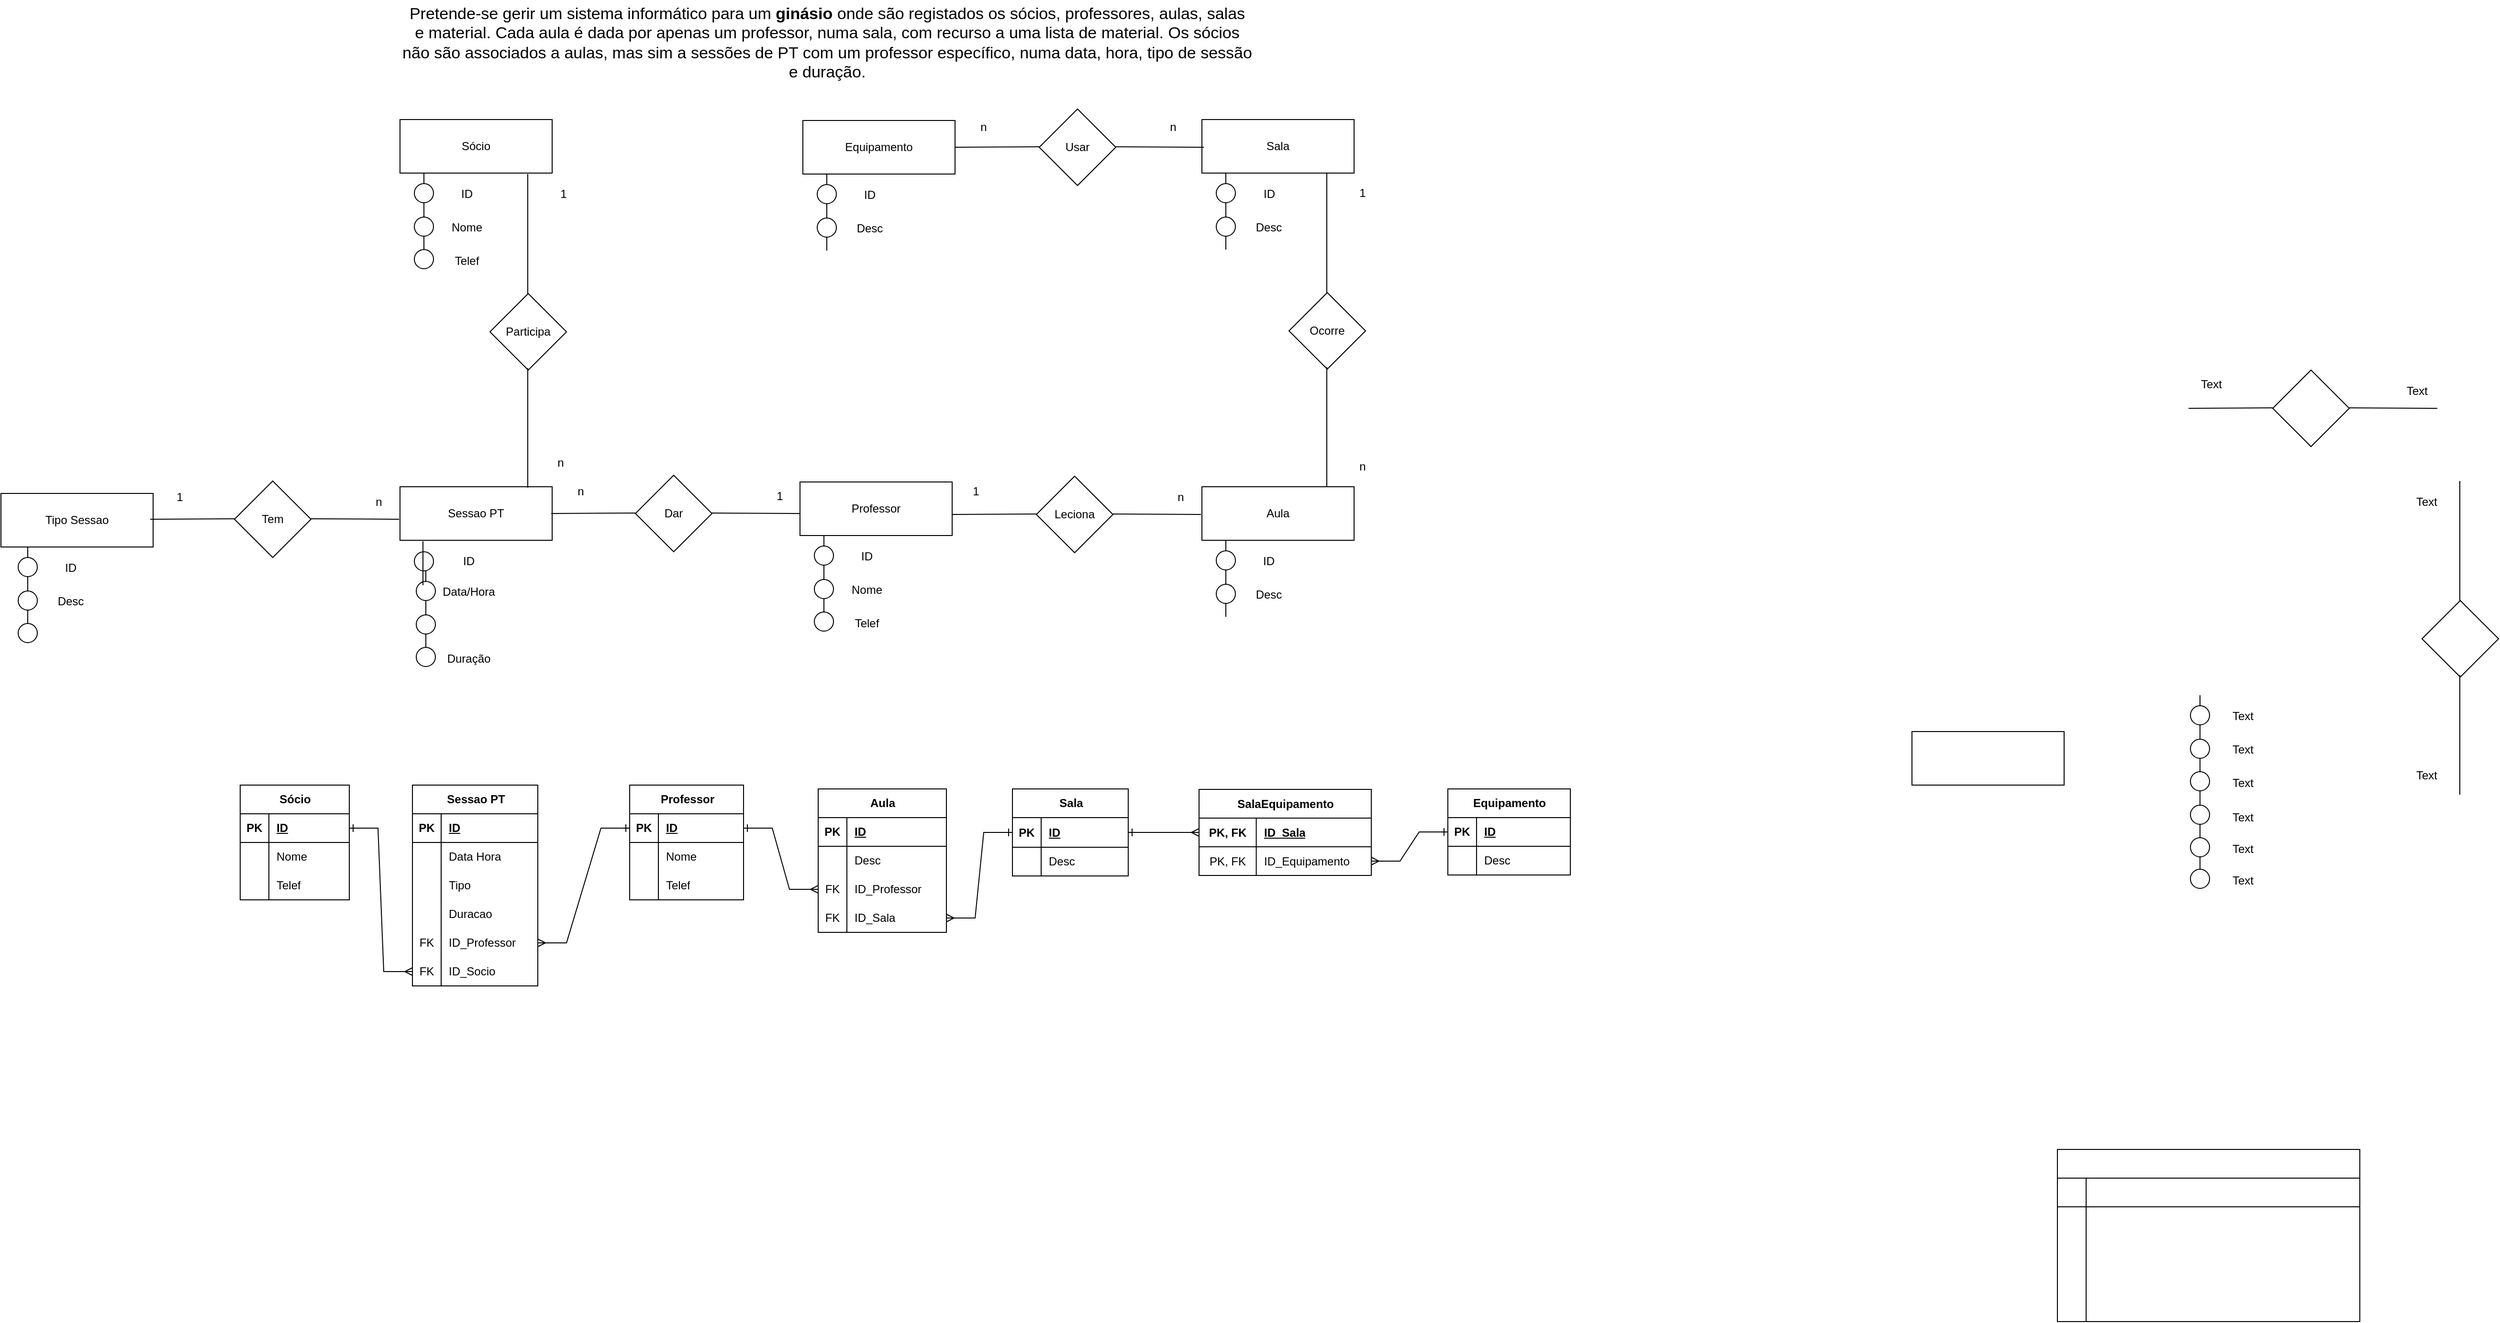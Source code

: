 <mxfile version="26.2.8">
  <diagram name="Página-1" id="wMGKSX51x95KMJbHppVl">
    <mxGraphModel dx="3498" dy="2551" grid="0" gridSize="10" guides="1" tooltips="1" connect="1" arrows="1" fold="1" page="0" pageScale="1" pageWidth="827" pageHeight="1169" math="0" shadow="0">
      <root>
        <mxCell id="0" />
        <mxCell id="1" parent="0" />
        <mxCell id="-jk4_DibVYz46m03gxtf-27" value="" style="shape=table;startSize=30;container=1;collapsible=1;childLayout=tableLayout;fixedRows=1;rowLines=0;fontStyle=1;align=center;resizeLast=1;html=1;" parent="1" vertex="1">
          <mxGeometry x="1412" y="280" width="316" height="180" as="geometry" />
        </mxCell>
        <mxCell id="-jk4_DibVYz46m03gxtf-28" value="" style="shape=tableRow;horizontal=0;startSize=0;swimlaneHead=0;swimlaneBody=0;fillColor=none;collapsible=0;dropTarget=0;points=[[0,0.5],[1,0.5]];portConstraint=eastwest;top=0;left=0;right=0;bottom=1;" parent="-jk4_DibVYz46m03gxtf-27" vertex="1">
          <mxGeometry y="30" width="316" height="30" as="geometry" />
        </mxCell>
        <mxCell id="-jk4_DibVYz46m03gxtf-29" value="" style="shape=partialRectangle;connectable=0;fillColor=none;top=0;left=0;bottom=0;right=0;fontStyle=1;overflow=hidden;whiteSpace=wrap;html=1;" parent="-jk4_DibVYz46m03gxtf-28" vertex="1">
          <mxGeometry width="30" height="30" as="geometry">
            <mxRectangle width="30" height="30" as="alternateBounds" />
          </mxGeometry>
        </mxCell>
        <mxCell id="-jk4_DibVYz46m03gxtf-30" value="" style="shape=partialRectangle;connectable=0;fillColor=none;top=0;left=0;bottom=0;right=0;align=left;spacingLeft=6;fontStyle=5;overflow=hidden;whiteSpace=wrap;html=1;" parent="-jk4_DibVYz46m03gxtf-28" vertex="1">
          <mxGeometry x="30" width="286" height="30" as="geometry">
            <mxRectangle width="286" height="30" as="alternateBounds" />
          </mxGeometry>
        </mxCell>
        <mxCell id="-jk4_DibVYz46m03gxtf-31" value="" style="shape=tableRow;horizontal=0;startSize=0;swimlaneHead=0;swimlaneBody=0;fillColor=none;collapsible=0;dropTarget=0;points=[[0,0.5],[1,0.5]];portConstraint=eastwest;top=0;left=0;right=0;bottom=0;" parent="-jk4_DibVYz46m03gxtf-27" vertex="1">
          <mxGeometry y="60" width="316" height="30" as="geometry" />
        </mxCell>
        <mxCell id="-jk4_DibVYz46m03gxtf-32" value="" style="shape=partialRectangle;connectable=0;fillColor=none;top=0;left=0;bottom=0;right=0;editable=1;overflow=hidden;whiteSpace=wrap;html=1;" parent="-jk4_DibVYz46m03gxtf-31" vertex="1">
          <mxGeometry width="30" height="30" as="geometry">
            <mxRectangle width="30" height="30" as="alternateBounds" />
          </mxGeometry>
        </mxCell>
        <mxCell id="-jk4_DibVYz46m03gxtf-33" value="" style="shape=partialRectangle;connectable=0;fillColor=none;top=0;left=0;bottom=0;right=0;align=left;spacingLeft=6;overflow=hidden;whiteSpace=wrap;html=1;" parent="-jk4_DibVYz46m03gxtf-31" vertex="1">
          <mxGeometry x="30" width="286" height="30" as="geometry">
            <mxRectangle width="286" height="30" as="alternateBounds" />
          </mxGeometry>
        </mxCell>
        <mxCell id="-jk4_DibVYz46m03gxtf-34" value="" style="shape=tableRow;horizontal=0;startSize=0;swimlaneHead=0;swimlaneBody=0;fillColor=none;collapsible=0;dropTarget=0;points=[[0,0.5],[1,0.5]];portConstraint=eastwest;top=0;left=0;right=0;bottom=0;" parent="-jk4_DibVYz46m03gxtf-27" vertex="1">
          <mxGeometry y="90" width="316" height="30" as="geometry" />
        </mxCell>
        <mxCell id="-jk4_DibVYz46m03gxtf-35" value="" style="shape=partialRectangle;connectable=0;fillColor=none;top=0;left=0;bottom=0;right=0;editable=1;overflow=hidden;whiteSpace=wrap;html=1;" parent="-jk4_DibVYz46m03gxtf-34" vertex="1">
          <mxGeometry width="30" height="30" as="geometry">
            <mxRectangle width="30" height="30" as="alternateBounds" />
          </mxGeometry>
        </mxCell>
        <mxCell id="-jk4_DibVYz46m03gxtf-36" value="" style="shape=partialRectangle;connectable=0;fillColor=none;top=0;left=0;bottom=0;right=0;align=left;spacingLeft=6;overflow=hidden;whiteSpace=wrap;html=1;" parent="-jk4_DibVYz46m03gxtf-34" vertex="1">
          <mxGeometry x="30" width="286" height="30" as="geometry">
            <mxRectangle width="286" height="30" as="alternateBounds" />
          </mxGeometry>
        </mxCell>
        <mxCell id="-jk4_DibVYz46m03gxtf-37" value="" style="shape=tableRow;horizontal=0;startSize=0;swimlaneHead=0;swimlaneBody=0;fillColor=none;collapsible=0;dropTarget=0;points=[[0,0.5],[1,0.5]];portConstraint=eastwest;top=0;left=0;right=0;bottom=0;" parent="-jk4_DibVYz46m03gxtf-27" vertex="1">
          <mxGeometry y="120" width="316" height="30" as="geometry" />
        </mxCell>
        <mxCell id="-jk4_DibVYz46m03gxtf-38" value="" style="shape=partialRectangle;connectable=0;fillColor=none;top=0;left=0;bottom=0;right=0;editable=1;overflow=hidden;whiteSpace=wrap;html=1;" parent="-jk4_DibVYz46m03gxtf-37" vertex="1">
          <mxGeometry width="30" height="30" as="geometry">
            <mxRectangle width="30" height="30" as="alternateBounds" />
          </mxGeometry>
        </mxCell>
        <mxCell id="-jk4_DibVYz46m03gxtf-39" value="" style="shape=partialRectangle;connectable=0;fillColor=none;top=0;left=0;bottom=0;right=0;align=left;spacingLeft=6;overflow=hidden;whiteSpace=wrap;html=1;" parent="-jk4_DibVYz46m03gxtf-37" vertex="1">
          <mxGeometry x="30" width="286" height="30" as="geometry">
            <mxRectangle width="286" height="30" as="alternateBounds" />
          </mxGeometry>
        </mxCell>
        <mxCell id="-jk4_DibVYz46m03gxtf-40" style="shape=tableRow;horizontal=0;startSize=0;swimlaneHead=0;swimlaneBody=0;fillColor=none;collapsible=0;dropTarget=0;points=[[0,0.5],[1,0.5]];portConstraint=eastwest;top=0;left=0;right=0;bottom=0;" parent="-jk4_DibVYz46m03gxtf-27" vertex="1">
          <mxGeometry y="150" width="316" height="30" as="geometry" />
        </mxCell>
        <mxCell id="-jk4_DibVYz46m03gxtf-41" style="shape=partialRectangle;connectable=0;fillColor=none;top=0;left=0;bottom=0;right=0;editable=1;overflow=hidden;whiteSpace=wrap;html=1;" parent="-jk4_DibVYz46m03gxtf-40" vertex="1">
          <mxGeometry width="30" height="30" as="geometry">
            <mxRectangle width="30" height="30" as="alternateBounds" />
          </mxGeometry>
        </mxCell>
        <mxCell id="-jk4_DibVYz46m03gxtf-42" value="" style="shape=partialRectangle;connectable=0;fillColor=none;top=0;left=0;bottom=0;right=0;align=left;spacingLeft=6;overflow=hidden;whiteSpace=wrap;html=1;" parent="-jk4_DibVYz46m03gxtf-40" vertex="1">
          <mxGeometry x="30" width="286" height="30" as="geometry">
            <mxRectangle width="286" height="30" as="alternateBounds" />
          </mxGeometry>
        </mxCell>
        <mxCell id="H71wBJpox2kWIjM6bh9o-1" value="" style="rounded=0;whiteSpace=wrap;html=1;" vertex="1" parent="1">
          <mxGeometry x="1260" y="-157" width="159" height="56" as="geometry" />
        </mxCell>
        <mxCell id="H71wBJpox2kWIjM6bh9o-3" value="" style="rhombus;whiteSpace=wrap;html=1;" vertex="1" parent="1">
          <mxGeometry x="1637" y="-535" width="80" height="80" as="geometry" />
        </mxCell>
        <mxCell id="H71wBJpox2kWIjM6bh9o-6" value="" style="endArrow=none;html=1;rounded=0;entryX=1;entryY=0.5;entryDx=0;entryDy=0;" edge="1" parent="1">
          <mxGeometry width="50" height="50" relative="1" as="geometry">
            <mxPoint x="1809" y="-495" as="sourcePoint" />
            <mxPoint x="1717" y="-495.5" as="targetPoint" />
          </mxGeometry>
        </mxCell>
        <mxCell id="H71wBJpox2kWIjM6bh9o-8" value="Text" style="text;html=1;align=center;verticalAlign=middle;whiteSpace=wrap;rounded=0;" vertex="1" parent="1">
          <mxGeometry x="1543" y="-535" width="60" height="29" as="geometry" />
        </mxCell>
        <mxCell id="H71wBJpox2kWIjM6bh9o-9" value="Text" style="text;html=1;align=center;verticalAlign=middle;whiteSpace=wrap;rounded=0;" vertex="1" parent="1">
          <mxGeometry x="1758" y="-528" width="60" height="30" as="geometry" />
        </mxCell>
        <mxCell id="H71wBJpox2kWIjM6bh9o-13" value="" style="endArrow=none;html=1;rounded=0;exitX=0;exitY=0.5;exitDx=0;exitDy=0;" edge="1" parent="1">
          <mxGeometry width="50" height="50" relative="1" as="geometry">
            <mxPoint x="1637" y="-495.5" as="sourcePoint" />
            <mxPoint x="1549" y="-495" as="targetPoint" />
          </mxGeometry>
        </mxCell>
        <mxCell id="H71wBJpox2kWIjM6bh9o-14" value="" style="rhombus;whiteSpace=wrap;html=1;" vertex="1" parent="1">
          <mxGeometry x="1793" y="-294" width="80" height="80" as="geometry" />
        </mxCell>
        <mxCell id="H71wBJpox2kWIjM6bh9o-16" value="Text" style="text;html=1;align=center;verticalAlign=middle;whiteSpace=wrap;rounded=0;" vertex="1" parent="1">
          <mxGeometry x="1768" y="-412" width="60" height="29" as="geometry" />
        </mxCell>
        <mxCell id="H71wBJpox2kWIjM6bh9o-17" value="Text" style="text;html=1;align=center;verticalAlign=middle;whiteSpace=wrap;rounded=0;" vertex="1" parent="1">
          <mxGeometry x="1768" y="-126" width="60" height="30" as="geometry" />
        </mxCell>
        <mxCell id="H71wBJpox2kWIjM6bh9o-21" value="" style="endArrow=none;html=1;rounded=0;" edge="1" parent="1">
          <mxGeometry width="50" height="50" relative="1" as="geometry">
            <mxPoint x="1832.5" y="-294" as="sourcePoint" />
            <mxPoint x="1832.5" y="-419" as="targetPoint" />
          </mxGeometry>
        </mxCell>
        <mxCell id="H71wBJpox2kWIjM6bh9o-22" value="" style="endArrow=none;html=1;rounded=0;" edge="1" parent="1">
          <mxGeometry width="50" height="50" relative="1" as="geometry">
            <mxPoint x="1832.5" y="-91" as="sourcePoint" />
            <mxPoint x="1832.5" y="-216" as="targetPoint" />
          </mxGeometry>
        </mxCell>
        <mxCell id="H71wBJpox2kWIjM6bh9o-34" value="" style="group" vertex="1" connectable="0" parent="1">
          <mxGeometry x="1551" y="-195" width="20" height="202" as="geometry" />
        </mxCell>
        <mxCell id="H71wBJpox2kWIjM6bh9o-24" value="" style="endArrow=none;html=1;rounded=0;" edge="1" parent="H71wBJpox2kWIjM6bh9o-34" source="H71wBJpox2kWIjM6bh9o-25">
          <mxGeometry width="50" height="50" relative="1" as="geometry">
            <mxPoint x="10" y="266" as="sourcePoint" />
            <mxPoint x="10" as="targetPoint" />
          </mxGeometry>
        </mxCell>
        <mxCell id="H71wBJpox2kWIjM6bh9o-26" value="" style="endArrow=none;html=1;rounded=0;" edge="1" parent="H71wBJpox2kWIjM6bh9o-34" source="H71wBJpox2kWIjM6bh9o-28" target="H71wBJpox2kWIjM6bh9o-25">
          <mxGeometry width="50" height="50" relative="1" as="geometry">
            <mxPoint x="10" y="266" as="sourcePoint" />
            <mxPoint x="10" as="targetPoint" />
          </mxGeometry>
        </mxCell>
        <mxCell id="H71wBJpox2kWIjM6bh9o-25" value="" style="ellipse;whiteSpace=wrap;html=1;aspect=fixed;" vertex="1" parent="H71wBJpox2kWIjM6bh9o-34">
          <mxGeometry y="46" width="20" height="20" as="geometry" />
        </mxCell>
        <mxCell id="H71wBJpox2kWIjM6bh9o-27" value="" style="ellipse;whiteSpace=wrap;html=1;aspect=fixed;" vertex="1" parent="H71wBJpox2kWIjM6bh9o-34">
          <mxGeometry y="11" width="20" height="20" as="geometry" />
        </mxCell>
        <mxCell id="H71wBJpox2kWIjM6bh9o-29" value="" style="endArrow=none;html=1;rounded=0;" edge="1" parent="H71wBJpox2kWIjM6bh9o-34" source="H71wBJpox2kWIjM6bh9o-32" target="H71wBJpox2kWIjM6bh9o-28">
          <mxGeometry width="50" height="50" relative="1" as="geometry">
            <mxPoint x="10" y="266" as="sourcePoint" />
            <mxPoint x="10" y="65" as="targetPoint" />
          </mxGeometry>
        </mxCell>
        <mxCell id="H71wBJpox2kWIjM6bh9o-28" value="" style="ellipse;whiteSpace=wrap;html=1;aspect=fixed;" vertex="1" parent="H71wBJpox2kWIjM6bh9o-34">
          <mxGeometry y="80" width="20" height="20" as="geometry" />
        </mxCell>
        <mxCell id="H71wBJpox2kWIjM6bh9o-30" value="" style="ellipse;whiteSpace=wrap;html=1;aspect=fixed;" vertex="1" parent="H71wBJpox2kWIjM6bh9o-34">
          <mxGeometry y="115" width="20" height="20" as="geometry" />
        </mxCell>
        <mxCell id="H71wBJpox2kWIjM6bh9o-31" value="" style="ellipse;whiteSpace=wrap;html=1;aspect=fixed;" vertex="1" parent="H71wBJpox2kWIjM6bh9o-34">
          <mxGeometry y="149" width="20" height="20" as="geometry" />
        </mxCell>
        <mxCell id="H71wBJpox2kWIjM6bh9o-32" value="" style="ellipse;whiteSpace=wrap;html=1;aspect=fixed;" vertex="1" parent="H71wBJpox2kWIjM6bh9o-34">
          <mxGeometry y="182" width="20" height="20" as="geometry" />
        </mxCell>
        <mxCell id="H71wBJpox2kWIjM6bh9o-35" value="Text" style="text;html=1;align=center;verticalAlign=middle;whiteSpace=wrap;rounded=0;" vertex="1" parent="1">
          <mxGeometry x="1576" y="-188" width="60" height="30" as="geometry" />
        </mxCell>
        <mxCell id="H71wBJpox2kWIjM6bh9o-36" value="Text" style="text;html=1;align=center;verticalAlign=middle;whiteSpace=wrap;rounded=0;" vertex="1" parent="1">
          <mxGeometry x="1576" y="-153" width="60" height="30" as="geometry" />
        </mxCell>
        <mxCell id="H71wBJpox2kWIjM6bh9o-37" value="Text" style="text;html=1;align=center;verticalAlign=middle;whiteSpace=wrap;rounded=0;" vertex="1" parent="1">
          <mxGeometry x="1576" y="-118" width="60" height="30" as="geometry" />
        </mxCell>
        <mxCell id="H71wBJpox2kWIjM6bh9o-38" value="Text" style="text;html=1;align=center;verticalAlign=middle;whiteSpace=wrap;rounded=0;" vertex="1" parent="1">
          <mxGeometry x="1576" y="-82" width="60" height="30" as="geometry" />
        </mxCell>
        <mxCell id="H71wBJpox2kWIjM6bh9o-39" value="Text" style="text;html=1;align=center;verticalAlign=middle;whiteSpace=wrap;rounded=0;" vertex="1" parent="1">
          <mxGeometry x="1576" y="-49" width="60" height="30" as="geometry" />
        </mxCell>
        <mxCell id="H71wBJpox2kWIjM6bh9o-40" value="Text" style="text;html=1;align=center;verticalAlign=middle;whiteSpace=wrap;rounded=0;" vertex="1" parent="1">
          <mxGeometry x="1576" y="-16" width="60" height="30" as="geometry" />
        </mxCell>
        <mxCell id="H71wBJpox2kWIjM6bh9o-48" value="&lt;div&gt;Pretende-se gerir um sistema informático para um&lt;b&gt; ginásio &lt;/b&gt;onde são registados os sócios, professores, aulas, salas&lt;/div&gt;&lt;div&gt;e material. Cada aula é dada por apenas um professor, numa sala, com recurso a uma lista de material. Os sócios&lt;/div&gt;&lt;div&gt;não são associados a aulas, mas sim a sessões de PT com um professor específico, numa data, hora, tipo de sessão&lt;/div&gt;&lt;div&gt;e duração.&lt;/div&gt;" style="text;html=1;align=center;verticalAlign=middle;whiteSpace=wrap;rounded=0;fontSize=17;" vertex="1" parent="1">
          <mxGeometry x="-328" y="-922" width="909" height="89" as="geometry" />
        </mxCell>
        <mxCell id="H71wBJpox2kWIjM6bh9o-50" value="Sócio" style="rounded=0;whiteSpace=wrap;html=1;" vertex="1" parent="1">
          <mxGeometry x="-320" y="-797" width="159" height="56" as="geometry" />
        </mxCell>
        <mxCell id="H71wBJpox2kWIjM6bh9o-61" value="ID" style="text;html=1;align=center;verticalAlign=middle;whiteSpace=wrap;rounded=0;" vertex="1" parent="1">
          <mxGeometry x="-280" y="-734" width="60" height="30" as="geometry" />
        </mxCell>
        <mxCell id="H71wBJpox2kWIjM6bh9o-62" value="Nome" style="text;html=1;align=center;verticalAlign=middle;whiteSpace=wrap;rounded=0;" vertex="1" parent="1">
          <mxGeometry x="-280" y="-699" width="60" height="30" as="geometry" />
        </mxCell>
        <mxCell id="H71wBJpox2kWIjM6bh9o-63" value="Telef" style="text;html=1;align=center;verticalAlign=middle;whiteSpace=wrap;rounded=0;" vertex="1" parent="1">
          <mxGeometry x="-280" y="-664" width="60" height="30" as="geometry" />
        </mxCell>
        <mxCell id="H71wBJpox2kWIjM6bh9o-67" value="" style="group" vertex="1" connectable="0" parent="1">
          <mxGeometry x="-305" y="-741" width="20" height="100" as="geometry" />
        </mxCell>
        <mxCell id="H71wBJpox2kWIjM6bh9o-52" value="" style="endArrow=none;html=1;rounded=0;" edge="1" parent="H71wBJpox2kWIjM6bh9o-67" source="H71wBJpox2kWIjM6bh9o-54">
          <mxGeometry width="50" height="50" relative="1" as="geometry">
            <mxPoint x="10" y="266" as="sourcePoint" />
            <mxPoint x="10" as="targetPoint" />
          </mxGeometry>
        </mxCell>
        <mxCell id="H71wBJpox2kWIjM6bh9o-53" value="" style="endArrow=none;html=1;rounded=0;" edge="1" parent="H71wBJpox2kWIjM6bh9o-67" source="H71wBJpox2kWIjM6bh9o-57" target="H71wBJpox2kWIjM6bh9o-54">
          <mxGeometry width="50" height="50" relative="1" as="geometry">
            <mxPoint x="10" y="266" as="sourcePoint" />
            <mxPoint x="10" as="targetPoint" />
          </mxGeometry>
        </mxCell>
        <mxCell id="H71wBJpox2kWIjM6bh9o-54" value="" style="ellipse;whiteSpace=wrap;html=1;aspect=fixed;" vertex="1" parent="H71wBJpox2kWIjM6bh9o-67">
          <mxGeometry y="46" width="20" height="20" as="geometry" />
        </mxCell>
        <mxCell id="H71wBJpox2kWIjM6bh9o-55" value="" style="ellipse;whiteSpace=wrap;html=1;aspect=fixed;" vertex="1" parent="H71wBJpox2kWIjM6bh9o-67">
          <mxGeometry y="11" width="20" height="20" as="geometry" />
        </mxCell>
        <mxCell id="H71wBJpox2kWIjM6bh9o-57" value="" style="ellipse;whiteSpace=wrap;html=1;aspect=fixed;" vertex="1" parent="H71wBJpox2kWIjM6bh9o-67">
          <mxGeometry y="80" width="20" height="20" as="geometry" />
        </mxCell>
        <mxCell id="H71wBJpox2kWIjM6bh9o-68" value="Professor" style="rounded=0;whiteSpace=wrap;html=1;" vertex="1" parent="1">
          <mxGeometry x="98" y="-418" width="159" height="56" as="geometry" />
        </mxCell>
        <mxCell id="H71wBJpox2kWIjM6bh9o-69" value="ID" style="text;html=1;align=center;verticalAlign=middle;whiteSpace=wrap;rounded=0;" vertex="1" parent="1">
          <mxGeometry x="138" y="-355" width="60" height="30" as="geometry" />
        </mxCell>
        <mxCell id="H71wBJpox2kWIjM6bh9o-70" value="Nome" style="text;html=1;align=center;verticalAlign=middle;whiteSpace=wrap;rounded=0;" vertex="1" parent="1">
          <mxGeometry x="138" y="-320" width="60" height="30" as="geometry" />
        </mxCell>
        <mxCell id="H71wBJpox2kWIjM6bh9o-71" value="Telef" style="text;html=1;align=center;verticalAlign=middle;whiteSpace=wrap;rounded=0;" vertex="1" parent="1">
          <mxGeometry x="138" y="-285" width="60" height="30" as="geometry" />
        </mxCell>
        <mxCell id="H71wBJpox2kWIjM6bh9o-72" value="" style="group" vertex="1" connectable="0" parent="1">
          <mxGeometry x="113" y="-362" width="20" height="100" as="geometry" />
        </mxCell>
        <mxCell id="H71wBJpox2kWIjM6bh9o-73" value="" style="endArrow=none;html=1;rounded=0;" edge="1" parent="H71wBJpox2kWIjM6bh9o-72" source="H71wBJpox2kWIjM6bh9o-75">
          <mxGeometry width="50" height="50" relative="1" as="geometry">
            <mxPoint x="10" y="266" as="sourcePoint" />
            <mxPoint x="10" as="targetPoint" />
          </mxGeometry>
        </mxCell>
        <mxCell id="H71wBJpox2kWIjM6bh9o-74" value="" style="endArrow=none;html=1;rounded=0;" edge="1" parent="H71wBJpox2kWIjM6bh9o-72" source="H71wBJpox2kWIjM6bh9o-77" target="H71wBJpox2kWIjM6bh9o-75">
          <mxGeometry width="50" height="50" relative="1" as="geometry">
            <mxPoint x="10" y="266" as="sourcePoint" />
            <mxPoint x="10" as="targetPoint" />
          </mxGeometry>
        </mxCell>
        <mxCell id="H71wBJpox2kWIjM6bh9o-75" value="" style="ellipse;whiteSpace=wrap;html=1;aspect=fixed;" vertex="1" parent="H71wBJpox2kWIjM6bh9o-72">
          <mxGeometry y="46" width="20" height="20" as="geometry" />
        </mxCell>
        <mxCell id="H71wBJpox2kWIjM6bh9o-76" value="" style="ellipse;whiteSpace=wrap;html=1;aspect=fixed;" vertex="1" parent="H71wBJpox2kWIjM6bh9o-72">
          <mxGeometry y="11" width="20" height="20" as="geometry" />
        </mxCell>
        <mxCell id="H71wBJpox2kWIjM6bh9o-77" value="" style="ellipse;whiteSpace=wrap;html=1;aspect=fixed;" vertex="1" parent="H71wBJpox2kWIjM6bh9o-72">
          <mxGeometry y="80" width="20" height="20" as="geometry" />
        </mxCell>
        <mxCell id="H71wBJpox2kWIjM6bh9o-78" value="Aula" style="rounded=0;whiteSpace=wrap;html=1;" vertex="1" parent="1">
          <mxGeometry x="518" y="-413" width="159" height="56" as="geometry" />
        </mxCell>
        <mxCell id="H71wBJpox2kWIjM6bh9o-79" value="ID" style="text;html=1;align=center;verticalAlign=middle;whiteSpace=wrap;rounded=0;" vertex="1" parent="1">
          <mxGeometry x="558" y="-350" width="60" height="30" as="geometry" />
        </mxCell>
        <mxCell id="H71wBJpox2kWIjM6bh9o-80" value="Desc" style="text;html=1;align=center;verticalAlign=middle;whiteSpace=wrap;rounded=0;" vertex="1" parent="1">
          <mxGeometry x="558" y="-315" width="60" height="30" as="geometry" />
        </mxCell>
        <mxCell id="H71wBJpox2kWIjM6bh9o-82" value="" style="group" vertex="1" connectable="0" parent="1">
          <mxGeometry x="533" y="-357" width="20" height="100" as="geometry" />
        </mxCell>
        <mxCell id="H71wBJpox2kWIjM6bh9o-83" value="" style="endArrow=none;html=1;rounded=0;" edge="1" parent="H71wBJpox2kWIjM6bh9o-82" source="H71wBJpox2kWIjM6bh9o-85">
          <mxGeometry width="50" height="50" relative="1" as="geometry">
            <mxPoint x="10" y="266" as="sourcePoint" />
            <mxPoint x="10" as="targetPoint" />
          </mxGeometry>
        </mxCell>
        <mxCell id="H71wBJpox2kWIjM6bh9o-84" value="" style="endArrow=none;html=1;rounded=0;" edge="1" parent="H71wBJpox2kWIjM6bh9o-82" target="H71wBJpox2kWIjM6bh9o-85">
          <mxGeometry width="50" height="50" relative="1" as="geometry">
            <mxPoint x="10" y="80" as="sourcePoint" />
            <mxPoint x="10" as="targetPoint" />
          </mxGeometry>
        </mxCell>
        <mxCell id="H71wBJpox2kWIjM6bh9o-85" value="" style="ellipse;whiteSpace=wrap;html=1;aspect=fixed;" vertex="1" parent="H71wBJpox2kWIjM6bh9o-82">
          <mxGeometry y="46" width="20" height="20" as="geometry" />
        </mxCell>
        <mxCell id="H71wBJpox2kWIjM6bh9o-86" value="" style="ellipse;whiteSpace=wrap;html=1;aspect=fixed;" vertex="1" parent="H71wBJpox2kWIjM6bh9o-82">
          <mxGeometry y="11" width="20" height="20" as="geometry" />
        </mxCell>
        <mxCell id="H71wBJpox2kWIjM6bh9o-88" value="Sala" style="rounded=0;whiteSpace=wrap;html=1;" vertex="1" parent="1">
          <mxGeometry x="518" y="-797" width="159" height="56" as="geometry" />
        </mxCell>
        <mxCell id="H71wBJpox2kWIjM6bh9o-89" value="ID" style="text;html=1;align=center;verticalAlign=middle;whiteSpace=wrap;rounded=0;" vertex="1" parent="1">
          <mxGeometry x="558" y="-734" width="61" height="30" as="geometry" />
        </mxCell>
        <mxCell id="H71wBJpox2kWIjM6bh9o-90" value="Desc" style="text;html=1;align=center;verticalAlign=middle;whiteSpace=wrap;rounded=0;" vertex="1" parent="1">
          <mxGeometry x="558" y="-699" width="60" height="30" as="geometry" />
        </mxCell>
        <mxCell id="H71wBJpox2kWIjM6bh9o-92" value="" style="group" vertex="1" connectable="0" parent="1">
          <mxGeometry x="533" y="-741" width="20" height="100" as="geometry" />
        </mxCell>
        <mxCell id="H71wBJpox2kWIjM6bh9o-93" value="" style="endArrow=none;html=1;rounded=0;" edge="1" parent="H71wBJpox2kWIjM6bh9o-92" source="H71wBJpox2kWIjM6bh9o-95">
          <mxGeometry width="50" height="50" relative="1" as="geometry">
            <mxPoint x="10" y="266" as="sourcePoint" />
            <mxPoint x="10" as="targetPoint" />
          </mxGeometry>
        </mxCell>
        <mxCell id="H71wBJpox2kWIjM6bh9o-94" value="" style="endArrow=none;html=1;rounded=0;" edge="1" parent="H71wBJpox2kWIjM6bh9o-92" target="H71wBJpox2kWIjM6bh9o-95">
          <mxGeometry width="50" height="50" relative="1" as="geometry">
            <mxPoint x="10" y="80" as="sourcePoint" />
            <mxPoint x="10" as="targetPoint" />
          </mxGeometry>
        </mxCell>
        <mxCell id="H71wBJpox2kWIjM6bh9o-95" value="" style="ellipse;whiteSpace=wrap;html=1;aspect=fixed;" vertex="1" parent="H71wBJpox2kWIjM6bh9o-92">
          <mxGeometry y="46" width="20" height="20" as="geometry" />
        </mxCell>
        <mxCell id="H71wBJpox2kWIjM6bh9o-96" value="" style="ellipse;whiteSpace=wrap;html=1;aspect=fixed;" vertex="1" parent="H71wBJpox2kWIjM6bh9o-92">
          <mxGeometry y="11" width="20" height="20" as="geometry" />
        </mxCell>
        <mxCell id="H71wBJpox2kWIjM6bh9o-98" value="Equipamento" style="rounded=0;whiteSpace=wrap;html=1;" vertex="1" parent="1">
          <mxGeometry x="101" y="-796" width="159" height="56" as="geometry" />
        </mxCell>
        <mxCell id="H71wBJpox2kWIjM6bh9o-99" value="ID" style="text;html=1;align=center;verticalAlign=middle;whiteSpace=wrap;rounded=0;" vertex="1" parent="1">
          <mxGeometry x="141" y="-733" width="60" height="30" as="geometry" />
        </mxCell>
        <mxCell id="H71wBJpox2kWIjM6bh9o-100" value="Desc" style="text;html=1;align=center;verticalAlign=middle;whiteSpace=wrap;rounded=0;" vertex="1" parent="1">
          <mxGeometry x="141" y="-698" width="60" height="30" as="geometry" />
        </mxCell>
        <mxCell id="H71wBJpox2kWIjM6bh9o-102" value="" style="group" vertex="1" connectable="0" parent="1">
          <mxGeometry x="116" y="-740" width="20" height="100" as="geometry" />
        </mxCell>
        <mxCell id="H71wBJpox2kWIjM6bh9o-103" value="" style="endArrow=none;html=1;rounded=0;" edge="1" parent="H71wBJpox2kWIjM6bh9o-102" source="H71wBJpox2kWIjM6bh9o-105">
          <mxGeometry width="50" height="50" relative="1" as="geometry">
            <mxPoint x="10" y="266" as="sourcePoint" />
            <mxPoint x="10" as="targetPoint" />
          </mxGeometry>
        </mxCell>
        <mxCell id="H71wBJpox2kWIjM6bh9o-104" value="" style="endArrow=none;html=1;rounded=0;" edge="1" parent="H71wBJpox2kWIjM6bh9o-102" target="H71wBJpox2kWIjM6bh9o-105">
          <mxGeometry width="50" height="50" relative="1" as="geometry">
            <mxPoint x="10" y="80" as="sourcePoint" />
            <mxPoint x="10" as="targetPoint" />
          </mxGeometry>
        </mxCell>
        <mxCell id="H71wBJpox2kWIjM6bh9o-105" value="" style="ellipse;whiteSpace=wrap;html=1;aspect=fixed;" vertex="1" parent="H71wBJpox2kWIjM6bh9o-102">
          <mxGeometry y="46" width="20" height="20" as="geometry" />
        </mxCell>
        <mxCell id="H71wBJpox2kWIjM6bh9o-106" value="" style="ellipse;whiteSpace=wrap;html=1;aspect=fixed;" vertex="1" parent="H71wBJpox2kWIjM6bh9o-102">
          <mxGeometry y="11" width="20" height="20" as="geometry" />
        </mxCell>
        <mxCell id="H71wBJpox2kWIjM6bh9o-108" value="Sessao PT" style="rounded=0;whiteSpace=wrap;html=1;" vertex="1" parent="1">
          <mxGeometry x="-320" y="-413" width="159" height="56" as="geometry" />
        </mxCell>
        <mxCell id="H71wBJpox2kWIjM6bh9o-109" value="Data/Hora" style="text;html=1;align=center;verticalAlign=middle;whiteSpace=wrap;rounded=0;" vertex="1" parent="1">
          <mxGeometry x="-278" y="-318" width="60" height="30" as="geometry" />
        </mxCell>
        <mxCell id="H71wBJpox2kWIjM6bh9o-111" value="Duração" style="text;html=1;align=center;verticalAlign=middle;whiteSpace=wrap;rounded=0;" vertex="1" parent="1">
          <mxGeometry x="-278" y="-248" width="60" height="30" as="geometry" />
        </mxCell>
        <mxCell id="H71wBJpox2kWIjM6bh9o-118" value="Leciona" style="rhombus;whiteSpace=wrap;html=1;" vertex="1" parent="1">
          <mxGeometry x="345" y="-424" width="80" height="80" as="geometry" />
        </mxCell>
        <mxCell id="H71wBJpox2kWIjM6bh9o-119" value="" style="endArrow=none;html=1;rounded=0;entryX=1;entryY=0.5;entryDx=0;entryDy=0;" edge="1" parent="1">
          <mxGeometry width="50" height="50" relative="1" as="geometry">
            <mxPoint x="517" y="-384" as="sourcePoint" />
            <mxPoint x="425" y="-384.5" as="targetPoint" />
          </mxGeometry>
        </mxCell>
        <mxCell id="H71wBJpox2kWIjM6bh9o-120" value="1" style="text;html=1;align=center;verticalAlign=middle;whiteSpace=wrap;rounded=0;" vertex="1" parent="1">
          <mxGeometry x="252" y="-423" width="60" height="29" as="geometry" />
        </mxCell>
        <mxCell id="H71wBJpox2kWIjM6bh9o-121" value="n" style="text;html=1;align=center;verticalAlign=middle;whiteSpace=wrap;rounded=0;" vertex="1" parent="1">
          <mxGeometry x="466" y="-417" width="60" height="30" as="geometry" />
        </mxCell>
        <mxCell id="H71wBJpox2kWIjM6bh9o-122" value="" style="endArrow=none;html=1;rounded=0;exitX=0;exitY=0.5;exitDx=0;exitDy=0;" edge="1" parent="1">
          <mxGeometry width="50" height="50" relative="1" as="geometry">
            <mxPoint x="345" y="-384.5" as="sourcePoint" />
            <mxPoint x="257" y="-384" as="targetPoint" />
          </mxGeometry>
        </mxCell>
        <mxCell id="H71wBJpox2kWIjM6bh9o-129" value="Ocorre" style="rhombus;whiteSpace=wrap;html=1;" vertex="1" parent="1">
          <mxGeometry x="609" y="-616" width="80" height="80" as="geometry" />
        </mxCell>
        <mxCell id="H71wBJpox2kWIjM6bh9o-130" value="1" style="text;html=1;align=center;verticalAlign=middle;whiteSpace=wrap;rounded=0;" vertex="1" parent="1">
          <mxGeometry x="656" y="-735" width="60" height="29" as="geometry" />
        </mxCell>
        <mxCell id="H71wBJpox2kWIjM6bh9o-131" value="n" style="text;html=1;align=center;verticalAlign=middle;whiteSpace=wrap;rounded=0;" vertex="1" parent="1">
          <mxGeometry x="656" y="-449" width="60" height="30" as="geometry" />
        </mxCell>
        <mxCell id="H71wBJpox2kWIjM6bh9o-132" value="" style="endArrow=none;html=1;rounded=0;" edge="1" parent="1">
          <mxGeometry width="50" height="50" relative="1" as="geometry">
            <mxPoint x="648.5" y="-616" as="sourcePoint" />
            <mxPoint x="648.5" y="-741" as="targetPoint" />
          </mxGeometry>
        </mxCell>
        <mxCell id="H71wBJpox2kWIjM6bh9o-133" value="" style="endArrow=none;html=1;rounded=0;" edge="1" parent="1">
          <mxGeometry width="50" height="50" relative="1" as="geometry">
            <mxPoint x="648.5" y="-413" as="sourcePoint" />
            <mxPoint x="648.5" y="-538" as="targetPoint" />
          </mxGeometry>
        </mxCell>
        <mxCell id="H71wBJpox2kWIjM6bh9o-134" value="Usar" style="rhombus;whiteSpace=wrap;html=1;" vertex="1" parent="1">
          <mxGeometry x="348" y="-808" width="80" height="80" as="geometry" />
        </mxCell>
        <mxCell id="H71wBJpox2kWIjM6bh9o-135" value="" style="endArrow=none;html=1;rounded=0;entryX=1;entryY=0.5;entryDx=0;entryDy=0;" edge="1" parent="1">
          <mxGeometry width="50" height="50" relative="1" as="geometry">
            <mxPoint x="520" y="-768" as="sourcePoint" />
            <mxPoint x="428" y="-768.5" as="targetPoint" />
          </mxGeometry>
        </mxCell>
        <mxCell id="H71wBJpox2kWIjM6bh9o-136" value="n" style="text;html=1;align=center;verticalAlign=middle;whiteSpace=wrap;rounded=0;" vertex="1" parent="1">
          <mxGeometry x="458" y="-804" width="60" height="29" as="geometry" />
        </mxCell>
        <mxCell id="H71wBJpox2kWIjM6bh9o-137" value="n" style="text;html=1;align=center;verticalAlign=middle;whiteSpace=wrap;rounded=0;" vertex="1" parent="1">
          <mxGeometry x="260" y="-804.5" width="60" height="30" as="geometry" />
        </mxCell>
        <mxCell id="H71wBJpox2kWIjM6bh9o-138" value="" style="endArrow=none;html=1;rounded=0;exitX=0;exitY=0.5;exitDx=0;exitDy=0;" edge="1" parent="1">
          <mxGeometry width="50" height="50" relative="1" as="geometry">
            <mxPoint x="348" y="-768.5" as="sourcePoint" />
            <mxPoint x="260" y="-768" as="targetPoint" />
          </mxGeometry>
        </mxCell>
        <mxCell id="H71wBJpox2kWIjM6bh9o-139" value="Dar" style="rhombus;whiteSpace=wrap;html=1;" vertex="1" parent="1">
          <mxGeometry x="-74" y="-425" width="80" height="80" as="geometry" />
        </mxCell>
        <mxCell id="H71wBJpox2kWIjM6bh9o-140" value="" style="endArrow=none;html=1;rounded=0;entryX=1;entryY=0.5;entryDx=0;entryDy=0;" edge="1" parent="1">
          <mxGeometry width="50" height="50" relative="1" as="geometry">
            <mxPoint x="98" y="-385" as="sourcePoint" />
            <mxPoint x="6" y="-385.5" as="targetPoint" />
          </mxGeometry>
        </mxCell>
        <mxCell id="H71wBJpox2kWIjM6bh9o-141" value="n" style="text;html=1;align=center;verticalAlign=middle;whiteSpace=wrap;rounded=0;" vertex="1" parent="1">
          <mxGeometry x="-161" y="-423" width="60" height="29" as="geometry" />
        </mxCell>
        <mxCell id="H71wBJpox2kWIjM6bh9o-142" value="1" style="text;html=1;align=center;verticalAlign=middle;whiteSpace=wrap;rounded=0;" vertex="1" parent="1">
          <mxGeometry x="47" y="-418" width="60" height="30" as="geometry" />
        </mxCell>
        <mxCell id="H71wBJpox2kWIjM6bh9o-143" value="" style="endArrow=none;html=1;rounded=0;exitX=0;exitY=0.5;exitDx=0;exitDy=0;" edge="1" parent="1">
          <mxGeometry width="50" height="50" relative="1" as="geometry">
            <mxPoint x="-74" y="-385.5" as="sourcePoint" />
            <mxPoint x="-162" y="-385" as="targetPoint" />
          </mxGeometry>
        </mxCell>
        <mxCell id="H71wBJpox2kWIjM6bh9o-144" value="Participa" style="rhombus;whiteSpace=wrap;html=1;" vertex="1" parent="1">
          <mxGeometry x="-226" y="-615" width="80" height="80" as="geometry" />
        </mxCell>
        <mxCell id="H71wBJpox2kWIjM6bh9o-145" value="1" style="text;html=1;align=center;verticalAlign=middle;whiteSpace=wrap;rounded=0;" vertex="1" parent="1">
          <mxGeometry x="-179" y="-734" width="60" height="29" as="geometry" />
        </mxCell>
        <mxCell id="H71wBJpox2kWIjM6bh9o-146" value="n" style="text;html=1;align=center;verticalAlign=middle;whiteSpace=wrap;rounded=0;" vertex="1" parent="1">
          <mxGeometry x="-182" y="-453" width="60" height="30" as="geometry" />
        </mxCell>
        <mxCell id="H71wBJpox2kWIjM6bh9o-147" value="" style="endArrow=none;html=1;rounded=0;" edge="1" parent="1">
          <mxGeometry width="50" height="50" relative="1" as="geometry">
            <mxPoint x="-186.5" y="-615" as="sourcePoint" />
            <mxPoint x="-186.5" y="-740" as="targetPoint" />
          </mxGeometry>
        </mxCell>
        <mxCell id="H71wBJpox2kWIjM6bh9o-148" value="" style="endArrow=none;html=1;rounded=0;" edge="1" parent="1">
          <mxGeometry width="50" height="50" relative="1" as="geometry">
            <mxPoint x="-186.5" y="-412" as="sourcePoint" />
            <mxPoint x="-186.5" y="-537" as="targetPoint" />
          </mxGeometry>
        </mxCell>
        <mxCell id="H71wBJpox2kWIjM6bh9o-156" value="ID" style="text;html=1;align=center;verticalAlign=middle;whiteSpace=wrap;rounded=0;" vertex="1" parent="1">
          <mxGeometry x="-278" y="-350" width="60" height="30" as="geometry" />
        </mxCell>
        <mxCell id="H71wBJpox2kWIjM6bh9o-113" value="" style="endArrow=none;html=1;rounded=0;" edge="1" parent="1" source="H71wBJpox2kWIjM6bh9o-115">
          <mxGeometry width="50" height="50" relative="1" as="geometry">
            <mxPoint x="-293" y="-59" as="sourcePoint" />
            <mxPoint x="-293" y="-325" as="targetPoint" />
          </mxGeometry>
        </mxCell>
        <mxCell id="H71wBJpox2kWIjM6bh9o-114" value="" style="endArrow=none;html=1;rounded=0;" edge="1" parent="1" source="H71wBJpox2kWIjM6bh9o-117" target="H71wBJpox2kWIjM6bh9o-115">
          <mxGeometry width="50" height="50" relative="1" as="geometry">
            <mxPoint x="-293" y="-59" as="sourcePoint" />
            <mxPoint x="-293" y="-325" as="targetPoint" />
          </mxGeometry>
        </mxCell>
        <mxCell id="H71wBJpox2kWIjM6bh9o-115" value="" style="ellipse;whiteSpace=wrap;html=1;aspect=fixed;" vertex="1" parent="1">
          <mxGeometry x="-303" y="-279" width="20" height="20" as="geometry" />
        </mxCell>
        <mxCell id="H71wBJpox2kWIjM6bh9o-116" value="" style="ellipse;whiteSpace=wrap;html=1;aspect=fixed;" vertex="1" parent="1">
          <mxGeometry x="-303" y="-314" width="20" height="20" as="geometry" />
        </mxCell>
        <mxCell id="H71wBJpox2kWIjM6bh9o-117" value="" style="ellipse;whiteSpace=wrap;html=1;aspect=fixed;" vertex="1" parent="1">
          <mxGeometry x="-303" y="-245" width="20" height="20" as="geometry" />
        </mxCell>
        <mxCell id="H71wBJpox2kWIjM6bh9o-158" value="" style="ellipse;whiteSpace=wrap;html=1;aspect=fixed;" vertex="1" parent="1">
          <mxGeometry x="-305" y="-345" width="20" height="20" as="geometry" />
        </mxCell>
        <mxCell id="H71wBJpox2kWIjM6bh9o-160" value="Sócio" style="shape=table;startSize=30;container=1;collapsible=1;childLayout=tableLayout;fixedRows=1;rowLines=0;fontStyle=1;align=center;resizeLast=1;html=1;" vertex="1" parent="1">
          <mxGeometry x="-487" y="-101" width="114" height="120" as="geometry" />
        </mxCell>
        <mxCell id="H71wBJpox2kWIjM6bh9o-161" value="" style="shape=tableRow;horizontal=0;startSize=0;swimlaneHead=0;swimlaneBody=0;fillColor=none;collapsible=0;dropTarget=0;points=[[0,0.5],[1,0.5]];portConstraint=eastwest;top=0;left=0;right=0;bottom=1;" vertex="1" parent="H71wBJpox2kWIjM6bh9o-160">
          <mxGeometry y="30" width="114" height="30" as="geometry" />
        </mxCell>
        <mxCell id="H71wBJpox2kWIjM6bh9o-162" value="PK" style="shape=partialRectangle;connectable=0;fillColor=none;top=0;left=0;bottom=0;right=0;fontStyle=1;overflow=hidden;whiteSpace=wrap;html=1;" vertex="1" parent="H71wBJpox2kWIjM6bh9o-161">
          <mxGeometry width="30" height="30" as="geometry">
            <mxRectangle width="30" height="30" as="alternateBounds" />
          </mxGeometry>
        </mxCell>
        <mxCell id="H71wBJpox2kWIjM6bh9o-163" value="ID" style="shape=partialRectangle;connectable=0;fillColor=none;top=0;left=0;bottom=0;right=0;align=left;spacingLeft=6;fontStyle=5;overflow=hidden;whiteSpace=wrap;html=1;" vertex="1" parent="H71wBJpox2kWIjM6bh9o-161">
          <mxGeometry x="30" width="84" height="30" as="geometry">
            <mxRectangle width="84" height="30" as="alternateBounds" />
          </mxGeometry>
        </mxCell>
        <mxCell id="H71wBJpox2kWIjM6bh9o-164" value="" style="shape=tableRow;horizontal=0;startSize=0;swimlaneHead=0;swimlaneBody=0;fillColor=none;collapsible=0;dropTarget=0;points=[[0,0.5],[1,0.5]];portConstraint=eastwest;top=0;left=0;right=0;bottom=0;" vertex="1" parent="H71wBJpox2kWIjM6bh9o-160">
          <mxGeometry y="60" width="114" height="30" as="geometry" />
        </mxCell>
        <mxCell id="H71wBJpox2kWIjM6bh9o-165" value="" style="shape=partialRectangle;connectable=0;fillColor=none;top=0;left=0;bottom=0;right=0;editable=1;overflow=hidden;whiteSpace=wrap;html=1;" vertex="1" parent="H71wBJpox2kWIjM6bh9o-164">
          <mxGeometry width="30" height="30" as="geometry">
            <mxRectangle width="30" height="30" as="alternateBounds" />
          </mxGeometry>
        </mxCell>
        <mxCell id="H71wBJpox2kWIjM6bh9o-166" value="Nome" style="shape=partialRectangle;connectable=0;fillColor=none;top=0;left=0;bottom=0;right=0;align=left;spacingLeft=6;overflow=hidden;whiteSpace=wrap;html=1;" vertex="1" parent="H71wBJpox2kWIjM6bh9o-164">
          <mxGeometry x="30" width="84" height="30" as="geometry">
            <mxRectangle width="84" height="30" as="alternateBounds" />
          </mxGeometry>
        </mxCell>
        <mxCell id="H71wBJpox2kWIjM6bh9o-167" value="" style="shape=tableRow;horizontal=0;startSize=0;swimlaneHead=0;swimlaneBody=0;fillColor=none;collapsible=0;dropTarget=0;points=[[0,0.5],[1,0.5]];portConstraint=eastwest;top=0;left=0;right=0;bottom=0;" vertex="1" parent="H71wBJpox2kWIjM6bh9o-160">
          <mxGeometry y="90" width="114" height="30" as="geometry" />
        </mxCell>
        <mxCell id="H71wBJpox2kWIjM6bh9o-168" value="" style="shape=partialRectangle;connectable=0;fillColor=none;top=0;left=0;bottom=0;right=0;editable=1;overflow=hidden;whiteSpace=wrap;html=1;" vertex="1" parent="H71wBJpox2kWIjM6bh9o-167">
          <mxGeometry width="30" height="30" as="geometry">
            <mxRectangle width="30" height="30" as="alternateBounds" />
          </mxGeometry>
        </mxCell>
        <mxCell id="H71wBJpox2kWIjM6bh9o-169" value="Telef" style="shape=partialRectangle;connectable=0;fillColor=none;top=0;left=0;bottom=0;right=0;align=left;spacingLeft=6;overflow=hidden;whiteSpace=wrap;html=1;" vertex="1" parent="H71wBJpox2kWIjM6bh9o-167">
          <mxGeometry x="30" width="84" height="30" as="geometry">
            <mxRectangle width="84" height="30" as="alternateBounds" />
          </mxGeometry>
        </mxCell>
        <mxCell id="H71wBJpox2kWIjM6bh9o-176" value="Sessao PT" style="shape=table;startSize=30;container=1;collapsible=1;childLayout=tableLayout;fixedRows=1;rowLines=0;fontStyle=1;align=center;resizeLast=1;html=1;" vertex="1" parent="1">
          <mxGeometry x="-307" y="-101" width="131" height="210" as="geometry" />
        </mxCell>
        <mxCell id="H71wBJpox2kWIjM6bh9o-177" value="" style="shape=tableRow;horizontal=0;startSize=0;swimlaneHead=0;swimlaneBody=0;fillColor=none;collapsible=0;dropTarget=0;points=[[0,0.5],[1,0.5]];portConstraint=eastwest;top=0;left=0;right=0;bottom=1;" vertex="1" parent="H71wBJpox2kWIjM6bh9o-176">
          <mxGeometry y="30" width="131" height="30" as="geometry" />
        </mxCell>
        <mxCell id="H71wBJpox2kWIjM6bh9o-178" value="PK" style="shape=partialRectangle;connectable=0;fillColor=none;top=0;left=0;bottom=0;right=0;fontStyle=1;overflow=hidden;whiteSpace=wrap;html=1;" vertex="1" parent="H71wBJpox2kWIjM6bh9o-177">
          <mxGeometry width="30" height="30" as="geometry">
            <mxRectangle width="30" height="30" as="alternateBounds" />
          </mxGeometry>
        </mxCell>
        <mxCell id="H71wBJpox2kWIjM6bh9o-179" value="ID" style="shape=partialRectangle;connectable=0;fillColor=none;top=0;left=0;bottom=0;right=0;align=left;spacingLeft=6;fontStyle=5;overflow=hidden;whiteSpace=wrap;html=1;" vertex="1" parent="H71wBJpox2kWIjM6bh9o-177">
          <mxGeometry x="30" width="101" height="30" as="geometry">
            <mxRectangle width="101" height="30" as="alternateBounds" />
          </mxGeometry>
        </mxCell>
        <mxCell id="H71wBJpox2kWIjM6bh9o-180" value="" style="shape=tableRow;horizontal=0;startSize=0;swimlaneHead=0;swimlaneBody=0;fillColor=none;collapsible=0;dropTarget=0;points=[[0,0.5],[1,0.5]];portConstraint=eastwest;top=0;left=0;right=0;bottom=0;" vertex="1" parent="H71wBJpox2kWIjM6bh9o-176">
          <mxGeometry y="60" width="131" height="30" as="geometry" />
        </mxCell>
        <mxCell id="H71wBJpox2kWIjM6bh9o-181" value="" style="shape=partialRectangle;connectable=0;fillColor=none;top=0;left=0;bottom=0;right=0;editable=1;overflow=hidden;whiteSpace=wrap;html=1;" vertex="1" parent="H71wBJpox2kWIjM6bh9o-180">
          <mxGeometry width="30" height="30" as="geometry">
            <mxRectangle width="30" height="30" as="alternateBounds" />
          </mxGeometry>
        </mxCell>
        <mxCell id="H71wBJpox2kWIjM6bh9o-182" value="Data Hora" style="shape=partialRectangle;connectable=0;fillColor=none;top=0;left=0;bottom=0;right=0;align=left;spacingLeft=6;overflow=hidden;whiteSpace=wrap;html=1;" vertex="1" parent="H71wBJpox2kWIjM6bh9o-180">
          <mxGeometry x="30" width="101" height="30" as="geometry">
            <mxRectangle width="101" height="30" as="alternateBounds" />
          </mxGeometry>
        </mxCell>
        <mxCell id="H71wBJpox2kWIjM6bh9o-183" value="" style="shape=tableRow;horizontal=0;startSize=0;swimlaneHead=0;swimlaneBody=0;fillColor=none;collapsible=0;dropTarget=0;points=[[0,0.5],[1,0.5]];portConstraint=eastwest;top=0;left=0;right=0;bottom=0;" vertex="1" parent="H71wBJpox2kWIjM6bh9o-176">
          <mxGeometry y="90" width="131" height="30" as="geometry" />
        </mxCell>
        <mxCell id="H71wBJpox2kWIjM6bh9o-184" value="" style="shape=partialRectangle;connectable=0;fillColor=none;top=0;left=0;bottom=0;right=0;editable=1;overflow=hidden;whiteSpace=wrap;html=1;" vertex="1" parent="H71wBJpox2kWIjM6bh9o-183">
          <mxGeometry width="30" height="30" as="geometry">
            <mxRectangle width="30" height="30" as="alternateBounds" />
          </mxGeometry>
        </mxCell>
        <mxCell id="H71wBJpox2kWIjM6bh9o-185" value="Tipo" style="shape=partialRectangle;connectable=0;fillColor=none;top=0;left=0;bottom=0;right=0;align=left;spacingLeft=6;overflow=hidden;whiteSpace=wrap;html=1;" vertex="1" parent="H71wBJpox2kWIjM6bh9o-183">
          <mxGeometry x="30" width="101" height="30" as="geometry">
            <mxRectangle width="101" height="30" as="alternateBounds" />
          </mxGeometry>
        </mxCell>
        <mxCell id="H71wBJpox2kWIjM6bh9o-186" value="" style="shape=tableRow;horizontal=0;startSize=0;swimlaneHead=0;swimlaneBody=0;fillColor=none;collapsible=0;dropTarget=0;points=[[0,0.5],[1,0.5]];portConstraint=eastwest;top=0;left=0;right=0;bottom=0;" vertex="1" parent="H71wBJpox2kWIjM6bh9o-176">
          <mxGeometry y="120" width="131" height="30" as="geometry" />
        </mxCell>
        <mxCell id="H71wBJpox2kWIjM6bh9o-187" value="" style="shape=partialRectangle;connectable=0;fillColor=none;top=0;left=0;bottom=0;right=0;editable=1;overflow=hidden;whiteSpace=wrap;html=1;" vertex="1" parent="H71wBJpox2kWIjM6bh9o-186">
          <mxGeometry width="30" height="30" as="geometry">
            <mxRectangle width="30" height="30" as="alternateBounds" />
          </mxGeometry>
        </mxCell>
        <mxCell id="H71wBJpox2kWIjM6bh9o-188" value="Duracao" style="shape=partialRectangle;connectable=0;fillColor=none;top=0;left=0;bottom=0;right=0;align=left;spacingLeft=6;overflow=hidden;whiteSpace=wrap;html=1;" vertex="1" parent="H71wBJpox2kWIjM6bh9o-186">
          <mxGeometry x="30" width="101" height="30" as="geometry">
            <mxRectangle width="101" height="30" as="alternateBounds" />
          </mxGeometry>
        </mxCell>
        <mxCell id="H71wBJpox2kWIjM6bh9o-239" style="shape=tableRow;horizontal=0;startSize=0;swimlaneHead=0;swimlaneBody=0;fillColor=none;collapsible=0;dropTarget=0;points=[[0,0.5],[1,0.5]];portConstraint=eastwest;top=0;left=0;right=0;bottom=0;" vertex="1" parent="H71wBJpox2kWIjM6bh9o-176">
          <mxGeometry y="150" width="131" height="30" as="geometry" />
        </mxCell>
        <mxCell id="H71wBJpox2kWIjM6bh9o-240" value="FK" style="shape=partialRectangle;connectable=0;fillColor=none;top=0;left=0;bottom=0;right=0;editable=1;overflow=hidden;whiteSpace=wrap;html=1;" vertex="1" parent="H71wBJpox2kWIjM6bh9o-239">
          <mxGeometry width="30" height="30" as="geometry">
            <mxRectangle width="30" height="30" as="alternateBounds" />
          </mxGeometry>
        </mxCell>
        <mxCell id="H71wBJpox2kWIjM6bh9o-241" value="ID_Professor" style="shape=partialRectangle;connectable=0;fillColor=none;top=0;left=0;bottom=0;right=0;align=left;spacingLeft=6;overflow=hidden;whiteSpace=wrap;html=1;" vertex="1" parent="H71wBJpox2kWIjM6bh9o-239">
          <mxGeometry x="30" width="101" height="30" as="geometry">
            <mxRectangle width="101" height="30" as="alternateBounds" />
          </mxGeometry>
        </mxCell>
        <mxCell id="H71wBJpox2kWIjM6bh9o-243" style="shape=tableRow;horizontal=0;startSize=0;swimlaneHead=0;swimlaneBody=0;fillColor=none;collapsible=0;dropTarget=0;points=[[0,0.5],[1,0.5]];portConstraint=eastwest;top=0;left=0;right=0;bottom=0;" vertex="1" parent="H71wBJpox2kWIjM6bh9o-176">
          <mxGeometry y="180" width="131" height="30" as="geometry" />
        </mxCell>
        <mxCell id="H71wBJpox2kWIjM6bh9o-244" value="FK" style="shape=partialRectangle;connectable=0;fillColor=none;top=0;left=0;bottom=0;right=0;editable=1;overflow=hidden;whiteSpace=wrap;html=1;" vertex="1" parent="H71wBJpox2kWIjM6bh9o-243">
          <mxGeometry width="30" height="30" as="geometry">
            <mxRectangle width="30" height="30" as="alternateBounds" />
          </mxGeometry>
        </mxCell>
        <mxCell id="H71wBJpox2kWIjM6bh9o-245" value="ID_Socio" style="shape=partialRectangle;connectable=0;fillColor=none;top=0;left=0;bottom=0;right=0;align=left;spacingLeft=6;overflow=hidden;whiteSpace=wrap;html=1;" vertex="1" parent="H71wBJpox2kWIjM6bh9o-243">
          <mxGeometry x="30" width="101" height="30" as="geometry">
            <mxRectangle width="101" height="30" as="alternateBounds" />
          </mxGeometry>
        </mxCell>
        <mxCell id="H71wBJpox2kWIjM6bh9o-192" value="Professor" style="shape=table;startSize=30;container=1;collapsible=1;childLayout=tableLayout;fixedRows=1;rowLines=0;fontStyle=1;align=center;resizeLast=1;html=1;" vertex="1" parent="1">
          <mxGeometry x="-80" y="-101" width="119" height="120" as="geometry" />
        </mxCell>
        <mxCell id="H71wBJpox2kWIjM6bh9o-193" value="" style="shape=tableRow;horizontal=0;startSize=0;swimlaneHead=0;swimlaneBody=0;fillColor=none;collapsible=0;dropTarget=0;points=[[0,0.5],[1,0.5]];portConstraint=eastwest;top=0;left=0;right=0;bottom=1;" vertex="1" parent="H71wBJpox2kWIjM6bh9o-192">
          <mxGeometry y="30" width="119" height="30" as="geometry" />
        </mxCell>
        <mxCell id="H71wBJpox2kWIjM6bh9o-194" value="PK" style="shape=partialRectangle;connectable=0;fillColor=none;top=0;left=0;bottom=0;right=0;fontStyle=1;overflow=hidden;whiteSpace=wrap;html=1;" vertex="1" parent="H71wBJpox2kWIjM6bh9o-193">
          <mxGeometry width="30" height="30" as="geometry">
            <mxRectangle width="30" height="30" as="alternateBounds" />
          </mxGeometry>
        </mxCell>
        <mxCell id="H71wBJpox2kWIjM6bh9o-195" value="ID" style="shape=partialRectangle;connectable=0;fillColor=none;top=0;left=0;bottom=0;right=0;align=left;spacingLeft=6;fontStyle=5;overflow=hidden;whiteSpace=wrap;html=1;" vertex="1" parent="H71wBJpox2kWIjM6bh9o-193">
          <mxGeometry x="30" width="89" height="30" as="geometry">
            <mxRectangle width="89" height="30" as="alternateBounds" />
          </mxGeometry>
        </mxCell>
        <mxCell id="H71wBJpox2kWIjM6bh9o-196" value="" style="shape=tableRow;horizontal=0;startSize=0;swimlaneHead=0;swimlaneBody=0;fillColor=none;collapsible=0;dropTarget=0;points=[[0,0.5],[1,0.5]];portConstraint=eastwest;top=0;left=0;right=0;bottom=0;" vertex="1" parent="H71wBJpox2kWIjM6bh9o-192">
          <mxGeometry y="60" width="119" height="30" as="geometry" />
        </mxCell>
        <mxCell id="H71wBJpox2kWIjM6bh9o-197" value="" style="shape=partialRectangle;connectable=0;fillColor=none;top=0;left=0;bottom=0;right=0;editable=1;overflow=hidden;whiteSpace=wrap;html=1;" vertex="1" parent="H71wBJpox2kWIjM6bh9o-196">
          <mxGeometry width="30" height="30" as="geometry">
            <mxRectangle width="30" height="30" as="alternateBounds" />
          </mxGeometry>
        </mxCell>
        <mxCell id="H71wBJpox2kWIjM6bh9o-198" value="Nome" style="shape=partialRectangle;connectable=0;fillColor=none;top=0;left=0;bottom=0;right=0;align=left;spacingLeft=6;overflow=hidden;whiteSpace=wrap;html=1;" vertex="1" parent="H71wBJpox2kWIjM6bh9o-196">
          <mxGeometry x="30" width="89" height="30" as="geometry">
            <mxRectangle width="89" height="30" as="alternateBounds" />
          </mxGeometry>
        </mxCell>
        <mxCell id="H71wBJpox2kWIjM6bh9o-199" value="" style="shape=tableRow;horizontal=0;startSize=0;swimlaneHead=0;swimlaneBody=0;fillColor=none;collapsible=0;dropTarget=0;points=[[0,0.5],[1,0.5]];portConstraint=eastwest;top=0;left=0;right=0;bottom=0;" vertex="1" parent="H71wBJpox2kWIjM6bh9o-192">
          <mxGeometry y="90" width="119" height="30" as="geometry" />
        </mxCell>
        <mxCell id="H71wBJpox2kWIjM6bh9o-200" value="" style="shape=partialRectangle;connectable=0;fillColor=none;top=0;left=0;bottom=0;right=0;editable=1;overflow=hidden;whiteSpace=wrap;html=1;" vertex="1" parent="H71wBJpox2kWIjM6bh9o-199">
          <mxGeometry width="30" height="30" as="geometry">
            <mxRectangle width="30" height="30" as="alternateBounds" />
          </mxGeometry>
        </mxCell>
        <mxCell id="H71wBJpox2kWIjM6bh9o-201" value="Telef" style="shape=partialRectangle;connectable=0;fillColor=none;top=0;left=0;bottom=0;right=0;align=left;spacingLeft=6;overflow=hidden;whiteSpace=wrap;html=1;" vertex="1" parent="H71wBJpox2kWIjM6bh9o-199">
          <mxGeometry x="30" width="89" height="30" as="geometry">
            <mxRectangle width="89" height="30" as="alternateBounds" />
          </mxGeometry>
        </mxCell>
        <mxCell id="H71wBJpox2kWIjM6bh9o-208" value="Aula" style="shape=table;startSize=30;container=1;collapsible=1;childLayout=tableLayout;fixedRows=1;rowLines=0;fontStyle=1;align=center;resizeLast=1;html=1;" vertex="1" parent="1">
          <mxGeometry x="117" y="-97" width="134" height="150" as="geometry" />
        </mxCell>
        <mxCell id="H71wBJpox2kWIjM6bh9o-209" value="" style="shape=tableRow;horizontal=0;startSize=0;swimlaneHead=0;swimlaneBody=0;fillColor=none;collapsible=0;dropTarget=0;points=[[0,0.5],[1,0.5]];portConstraint=eastwest;top=0;left=0;right=0;bottom=1;" vertex="1" parent="H71wBJpox2kWIjM6bh9o-208">
          <mxGeometry y="30" width="134" height="30" as="geometry" />
        </mxCell>
        <mxCell id="H71wBJpox2kWIjM6bh9o-210" value="PK" style="shape=partialRectangle;connectable=0;fillColor=none;top=0;left=0;bottom=0;right=0;fontStyle=1;overflow=hidden;whiteSpace=wrap;html=1;" vertex="1" parent="H71wBJpox2kWIjM6bh9o-209">
          <mxGeometry width="30" height="30" as="geometry">
            <mxRectangle width="30" height="30" as="alternateBounds" />
          </mxGeometry>
        </mxCell>
        <mxCell id="H71wBJpox2kWIjM6bh9o-211" value="ID" style="shape=partialRectangle;connectable=0;fillColor=none;top=0;left=0;bottom=0;right=0;align=left;spacingLeft=6;fontStyle=5;overflow=hidden;whiteSpace=wrap;html=1;" vertex="1" parent="H71wBJpox2kWIjM6bh9o-209">
          <mxGeometry x="30" width="104" height="30" as="geometry">
            <mxRectangle width="104" height="30" as="alternateBounds" />
          </mxGeometry>
        </mxCell>
        <mxCell id="H71wBJpox2kWIjM6bh9o-212" value="" style="shape=tableRow;horizontal=0;startSize=0;swimlaneHead=0;swimlaneBody=0;fillColor=none;collapsible=0;dropTarget=0;points=[[0,0.5],[1,0.5]];portConstraint=eastwest;top=0;left=0;right=0;bottom=0;" vertex="1" parent="H71wBJpox2kWIjM6bh9o-208">
          <mxGeometry y="60" width="134" height="30" as="geometry" />
        </mxCell>
        <mxCell id="H71wBJpox2kWIjM6bh9o-213" value="" style="shape=partialRectangle;connectable=0;fillColor=none;top=0;left=0;bottom=0;right=0;editable=1;overflow=hidden;whiteSpace=wrap;html=1;" vertex="1" parent="H71wBJpox2kWIjM6bh9o-212">
          <mxGeometry width="30" height="30" as="geometry">
            <mxRectangle width="30" height="30" as="alternateBounds" />
          </mxGeometry>
        </mxCell>
        <mxCell id="H71wBJpox2kWIjM6bh9o-214" value="Desc" style="shape=partialRectangle;connectable=0;fillColor=none;top=0;left=0;bottom=0;right=0;align=left;spacingLeft=6;overflow=hidden;whiteSpace=wrap;html=1;" vertex="1" parent="H71wBJpox2kWIjM6bh9o-212">
          <mxGeometry x="30" width="104" height="30" as="geometry">
            <mxRectangle width="104" height="30" as="alternateBounds" />
          </mxGeometry>
        </mxCell>
        <mxCell id="H71wBJpox2kWIjM6bh9o-236" style="shape=tableRow;horizontal=0;startSize=0;swimlaneHead=0;swimlaneBody=0;fillColor=none;collapsible=0;dropTarget=0;points=[[0,0.5],[1,0.5]];portConstraint=eastwest;top=0;left=0;right=0;bottom=0;" vertex="1" parent="H71wBJpox2kWIjM6bh9o-208">
          <mxGeometry y="90" width="134" height="30" as="geometry" />
        </mxCell>
        <mxCell id="H71wBJpox2kWIjM6bh9o-237" value="FK" style="shape=partialRectangle;connectable=0;fillColor=none;top=0;left=0;bottom=0;right=0;editable=1;overflow=hidden;whiteSpace=wrap;html=1;" vertex="1" parent="H71wBJpox2kWIjM6bh9o-236">
          <mxGeometry width="30" height="30" as="geometry">
            <mxRectangle width="30" height="30" as="alternateBounds" />
          </mxGeometry>
        </mxCell>
        <mxCell id="H71wBJpox2kWIjM6bh9o-238" value="ID_Professor" style="shape=partialRectangle;connectable=0;fillColor=none;top=0;left=0;bottom=0;right=0;align=left;spacingLeft=6;overflow=hidden;whiteSpace=wrap;html=1;" vertex="1" parent="H71wBJpox2kWIjM6bh9o-236">
          <mxGeometry x="30" width="104" height="30" as="geometry">
            <mxRectangle width="104" height="30" as="alternateBounds" />
          </mxGeometry>
        </mxCell>
        <mxCell id="H71wBJpox2kWIjM6bh9o-247" style="shape=tableRow;horizontal=0;startSize=0;swimlaneHead=0;swimlaneBody=0;fillColor=none;collapsible=0;dropTarget=0;points=[[0,0.5],[1,0.5]];portConstraint=eastwest;top=0;left=0;right=0;bottom=0;" vertex="1" parent="H71wBJpox2kWIjM6bh9o-208">
          <mxGeometry y="120" width="134" height="30" as="geometry" />
        </mxCell>
        <mxCell id="H71wBJpox2kWIjM6bh9o-248" value="FK" style="shape=partialRectangle;connectable=0;fillColor=none;top=0;left=0;bottom=0;right=0;editable=1;overflow=hidden;whiteSpace=wrap;html=1;" vertex="1" parent="H71wBJpox2kWIjM6bh9o-247">
          <mxGeometry width="30" height="30" as="geometry">
            <mxRectangle width="30" height="30" as="alternateBounds" />
          </mxGeometry>
        </mxCell>
        <mxCell id="H71wBJpox2kWIjM6bh9o-249" value="ID_Sala" style="shape=partialRectangle;connectable=0;fillColor=none;top=0;left=0;bottom=0;right=0;align=left;spacingLeft=6;overflow=hidden;whiteSpace=wrap;html=1;" vertex="1" parent="H71wBJpox2kWIjM6bh9o-247">
          <mxGeometry x="30" width="104" height="30" as="geometry">
            <mxRectangle width="104" height="30" as="alternateBounds" />
          </mxGeometry>
        </mxCell>
        <mxCell id="H71wBJpox2kWIjM6bh9o-218" value="Sala" style="shape=table;startSize=30;container=1;collapsible=1;childLayout=tableLayout;fixedRows=1;rowLines=0;fontStyle=1;align=center;resizeLast=1;html=1;" vertex="1" parent="1">
          <mxGeometry x="320" y="-97" width="121" height="91" as="geometry" />
        </mxCell>
        <mxCell id="H71wBJpox2kWIjM6bh9o-219" value="" style="shape=tableRow;horizontal=0;startSize=0;swimlaneHead=0;swimlaneBody=0;fillColor=none;collapsible=0;dropTarget=0;points=[[0,0.5],[1,0.5]];portConstraint=eastwest;top=0;left=0;right=0;bottom=1;" vertex="1" parent="H71wBJpox2kWIjM6bh9o-218">
          <mxGeometry y="30" width="121" height="31" as="geometry" />
        </mxCell>
        <mxCell id="H71wBJpox2kWIjM6bh9o-220" value="PK" style="shape=partialRectangle;connectable=0;fillColor=none;top=0;left=0;bottom=0;right=0;fontStyle=1;overflow=hidden;whiteSpace=wrap;html=1;" vertex="1" parent="H71wBJpox2kWIjM6bh9o-219">
          <mxGeometry width="30" height="31" as="geometry">
            <mxRectangle width="30" height="31" as="alternateBounds" />
          </mxGeometry>
        </mxCell>
        <mxCell id="H71wBJpox2kWIjM6bh9o-221" value="ID" style="shape=partialRectangle;connectable=0;fillColor=none;top=0;left=0;bottom=0;right=0;align=left;spacingLeft=6;fontStyle=5;overflow=hidden;whiteSpace=wrap;html=1;" vertex="1" parent="H71wBJpox2kWIjM6bh9o-219">
          <mxGeometry x="30" width="91" height="31" as="geometry">
            <mxRectangle width="91" height="31" as="alternateBounds" />
          </mxGeometry>
        </mxCell>
        <mxCell id="H71wBJpox2kWIjM6bh9o-222" value="" style="shape=tableRow;horizontal=0;startSize=0;swimlaneHead=0;swimlaneBody=0;fillColor=none;collapsible=0;dropTarget=0;points=[[0,0.5],[1,0.5]];portConstraint=eastwest;top=0;left=0;right=0;bottom=0;" vertex="1" parent="H71wBJpox2kWIjM6bh9o-218">
          <mxGeometry y="61" width="121" height="30" as="geometry" />
        </mxCell>
        <mxCell id="H71wBJpox2kWIjM6bh9o-223" value="" style="shape=partialRectangle;connectable=0;fillColor=none;top=0;left=0;bottom=0;right=0;editable=1;overflow=hidden;whiteSpace=wrap;html=1;" vertex="1" parent="H71wBJpox2kWIjM6bh9o-222">
          <mxGeometry width="30" height="30" as="geometry">
            <mxRectangle width="30" height="30" as="alternateBounds" />
          </mxGeometry>
        </mxCell>
        <mxCell id="H71wBJpox2kWIjM6bh9o-224" value="Desc" style="shape=partialRectangle;connectable=0;fillColor=none;top=0;left=0;bottom=0;right=0;align=left;spacingLeft=6;overflow=hidden;whiteSpace=wrap;html=1;" vertex="1" parent="H71wBJpox2kWIjM6bh9o-222">
          <mxGeometry x="30" width="91" height="30" as="geometry">
            <mxRectangle width="91" height="30" as="alternateBounds" />
          </mxGeometry>
        </mxCell>
        <mxCell id="H71wBJpox2kWIjM6bh9o-225" value="Equipamento" style="shape=table;startSize=30;container=1;collapsible=1;childLayout=tableLayout;fixedRows=1;rowLines=0;fontStyle=1;align=center;resizeLast=1;html=1;" vertex="1" parent="1">
          <mxGeometry x="775" y="-97" width="128" height="90" as="geometry" />
        </mxCell>
        <mxCell id="H71wBJpox2kWIjM6bh9o-226" value="" style="shape=tableRow;horizontal=0;startSize=0;swimlaneHead=0;swimlaneBody=0;fillColor=none;collapsible=0;dropTarget=0;points=[[0,0.5],[1,0.5]];portConstraint=eastwest;top=0;left=0;right=0;bottom=1;" vertex="1" parent="H71wBJpox2kWIjM6bh9o-225">
          <mxGeometry y="30" width="128" height="30" as="geometry" />
        </mxCell>
        <mxCell id="H71wBJpox2kWIjM6bh9o-227" value="PK" style="shape=partialRectangle;connectable=0;fillColor=none;top=0;left=0;bottom=0;right=0;fontStyle=1;overflow=hidden;whiteSpace=wrap;html=1;" vertex="1" parent="H71wBJpox2kWIjM6bh9o-226">
          <mxGeometry width="30" height="30" as="geometry">
            <mxRectangle width="30" height="30" as="alternateBounds" />
          </mxGeometry>
        </mxCell>
        <mxCell id="H71wBJpox2kWIjM6bh9o-228" value="ID" style="shape=partialRectangle;connectable=0;fillColor=none;top=0;left=0;bottom=0;right=0;align=left;spacingLeft=6;fontStyle=5;overflow=hidden;whiteSpace=wrap;html=1;" vertex="1" parent="H71wBJpox2kWIjM6bh9o-226">
          <mxGeometry x="30" width="98" height="30" as="geometry">
            <mxRectangle width="98" height="30" as="alternateBounds" />
          </mxGeometry>
        </mxCell>
        <mxCell id="H71wBJpox2kWIjM6bh9o-229" value="" style="shape=tableRow;horizontal=0;startSize=0;swimlaneHead=0;swimlaneBody=0;fillColor=none;collapsible=0;dropTarget=0;points=[[0,0.5],[1,0.5]];portConstraint=eastwest;top=0;left=0;right=0;bottom=0;" vertex="1" parent="H71wBJpox2kWIjM6bh9o-225">
          <mxGeometry y="60" width="128" height="30" as="geometry" />
        </mxCell>
        <mxCell id="H71wBJpox2kWIjM6bh9o-230" value="" style="shape=partialRectangle;connectable=0;fillColor=none;top=0;left=0;bottom=0;right=0;editable=1;overflow=hidden;whiteSpace=wrap;html=1;" vertex="1" parent="H71wBJpox2kWIjM6bh9o-229">
          <mxGeometry width="30" height="30" as="geometry">
            <mxRectangle width="30" height="30" as="alternateBounds" />
          </mxGeometry>
        </mxCell>
        <mxCell id="H71wBJpox2kWIjM6bh9o-231" value="Desc" style="shape=partialRectangle;connectable=0;fillColor=none;top=0;left=0;bottom=0;right=0;align=left;spacingLeft=6;overflow=hidden;whiteSpace=wrap;html=1;" vertex="1" parent="H71wBJpox2kWIjM6bh9o-229">
          <mxGeometry x="30" width="98" height="30" as="geometry">
            <mxRectangle width="98" height="30" as="alternateBounds" />
          </mxGeometry>
        </mxCell>
        <mxCell id="H71wBJpox2kWIjM6bh9o-232" value="" style="edgeStyle=entityRelationEdgeStyle;fontSize=12;html=1;endArrow=ERone;endFill=0;rounded=0;startArrow=ERmany;startFill=0;entryX=1;entryY=0.5;entryDx=0;entryDy=0;exitX=0;exitY=0.5;exitDx=0;exitDy=0;" edge="1" parent="1" source="H71wBJpox2kWIjM6bh9o-236" target="H71wBJpox2kWIjM6bh9o-193">
          <mxGeometry width="100" height="100" relative="1" as="geometry">
            <mxPoint x="407" y="105" as="sourcePoint" />
            <mxPoint x="507" y="5" as="targetPoint" />
          </mxGeometry>
        </mxCell>
        <mxCell id="H71wBJpox2kWIjM6bh9o-242" value="" style="edgeStyle=entityRelationEdgeStyle;fontSize=12;html=1;endArrow=ERone;endFill=0;rounded=0;startArrow=ERmany;startFill=0;entryX=0;entryY=0.5;entryDx=0;entryDy=0;exitX=1;exitY=0.5;exitDx=0;exitDy=0;" edge="1" parent="1" source="H71wBJpox2kWIjM6bh9o-239" target="H71wBJpox2kWIjM6bh9o-193">
          <mxGeometry width="100" height="100" relative="1" as="geometry">
            <mxPoint x="445" y="158" as="sourcePoint" />
            <mxPoint x="217" y="98" as="targetPoint" />
          </mxGeometry>
        </mxCell>
        <mxCell id="H71wBJpox2kWIjM6bh9o-246" value="" style="edgeStyle=entityRelationEdgeStyle;fontSize=12;html=1;endArrow=ERone;endFill=0;rounded=0;startArrow=ERmany;startFill=0;exitX=0;exitY=0.5;exitDx=0;exitDy=0;" edge="1" parent="1" source="H71wBJpox2kWIjM6bh9o-243" target="H71wBJpox2kWIjM6bh9o-161">
          <mxGeometry width="100" height="100" relative="1" as="geometry">
            <mxPoint x="-432" y="84" as="sourcePoint" />
            <mxPoint x="-191" y="-36" as="targetPoint" />
            <Array as="points">
              <mxPoint x="-223" y="-68" />
            </Array>
          </mxGeometry>
        </mxCell>
        <mxCell id="H71wBJpox2kWIjM6bh9o-250" value="" style="edgeStyle=entityRelationEdgeStyle;fontSize=12;html=1;endArrow=ERone;endFill=0;rounded=0;startArrow=ERmany;startFill=0;entryX=0;entryY=0.5;entryDx=0;entryDy=0;exitX=1;exitY=0.5;exitDx=0;exitDy=0;" edge="1" parent="1" source="H71wBJpox2kWIjM6bh9o-247" target="H71wBJpox2kWIjM6bh9o-219">
          <mxGeometry width="100" height="100" relative="1" as="geometry">
            <mxPoint x="418" y="3" as="sourcePoint" />
            <mxPoint x="306" y="-60" as="targetPoint" />
          </mxGeometry>
        </mxCell>
        <mxCell id="H71wBJpox2kWIjM6bh9o-251" value="SalaEquipamento" style="shape=table;startSize=30;container=1;collapsible=1;childLayout=tableLayout;fixedRows=1;rowLines=0;fontStyle=1;align=center;resizeLast=1;html=1;" vertex="1" parent="1">
          <mxGeometry x="515" y="-96.5" width="180" height="90" as="geometry" />
        </mxCell>
        <mxCell id="H71wBJpox2kWIjM6bh9o-252" value="" style="shape=tableRow;horizontal=0;startSize=0;swimlaneHead=0;swimlaneBody=0;fillColor=none;collapsible=0;dropTarget=0;points=[[0,0.5],[1,0.5]];portConstraint=eastwest;top=0;left=0;right=0;bottom=1;" vertex="1" parent="H71wBJpox2kWIjM6bh9o-251">
          <mxGeometry y="30" width="180" height="30" as="geometry" />
        </mxCell>
        <mxCell id="H71wBJpox2kWIjM6bh9o-253" value="PK, FK" style="shape=partialRectangle;connectable=0;fillColor=none;top=0;left=0;bottom=0;right=0;fontStyle=1;overflow=hidden;whiteSpace=wrap;html=1;" vertex="1" parent="H71wBJpox2kWIjM6bh9o-252">
          <mxGeometry width="59.789" height="30" as="geometry">
            <mxRectangle width="59.789" height="30" as="alternateBounds" />
          </mxGeometry>
        </mxCell>
        <mxCell id="H71wBJpox2kWIjM6bh9o-254" value="ID_Sala" style="shape=partialRectangle;connectable=0;fillColor=none;top=0;left=0;bottom=0;right=0;align=left;spacingLeft=6;fontStyle=5;overflow=hidden;whiteSpace=wrap;html=1;" vertex="1" parent="H71wBJpox2kWIjM6bh9o-252">
          <mxGeometry x="59.789" width="120.211" height="30" as="geometry">
            <mxRectangle width="120.211" height="30" as="alternateBounds" />
          </mxGeometry>
        </mxCell>
        <mxCell id="H71wBJpox2kWIjM6bh9o-255" value="" style="shape=tableRow;horizontal=0;startSize=0;swimlaneHead=0;swimlaneBody=0;fillColor=none;collapsible=0;dropTarget=0;points=[[0,0.5],[1,0.5]];portConstraint=eastwest;top=0;left=0;right=0;bottom=0;" vertex="1" parent="H71wBJpox2kWIjM6bh9o-251">
          <mxGeometry y="60" width="180" height="30" as="geometry" />
        </mxCell>
        <mxCell id="H71wBJpox2kWIjM6bh9o-256" value="PK, FK" style="shape=partialRectangle;connectable=0;fillColor=none;top=0;left=0;bottom=0;right=0;editable=1;overflow=hidden;whiteSpace=wrap;html=1;" vertex="1" parent="H71wBJpox2kWIjM6bh9o-255">
          <mxGeometry width="59.789" height="30" as="geometry">
            <mxRectangle width="59.789" height="30" as="alternateBounds" />
          </mxGeometry>
        </mxCell>
        <mxCell id="H71wBJpox2kWIjM6bh9o-257" value="ID_Equipamento" style="shape=partialRectangle;connectable=0;fillColor=none;top=0;left=0;bottom=0;right=0;align=left;spacingLeft=6;overflow=hidden;whiteSpace=wrap;html=1;" vertex="1" parent="H71wBJpox2kWIjM6bh9o-255">
          <mxGeometry x="59.789" width="120.211" height="30" as="geometry">
            <mxRectangle width="120.211" height="30" as="alternateBounds" />
          </mxGeometry>
        </mxCell>
        <mxCell id="H71wBJpox2kWIjM6bh9o-258" value="" style="edgeStyle=entityRelationEdgeStyle;fontSize=12;html=1;endArrow=ERone;endFill=0;rounded=0;startArrow=ERmany;startFill=0;entryX=1;entryY=0.5;entryDx=0;entryDy=0;exitX=0;exitY=0.5;exitDx=0;exitDy=0;" edge="1" parent="1" source="H71wBJpox2kWIjM6bh9o-252" target="H71wBJpox2kWIjM6bh9o-219">
          <mxGeometry width="100" height="100" relative="1" as="geometry">
            <mxPoint x="594" y="30" as="sourcePoint" />
            <mxPoint x="683" y="-175" as="targetPoint" />
          </mxGeometry>
        </mxCell>
        <mxCell id="H71wBJpox2kWIjM6bh9o-259" value="" style="edgeStyle=entityRelationEdgeStyle;fontSize=12;html=1;endArrow=ERone;endFill=0;rounded=0;startArrow=ERmany;startFill=0;exitX=1;exitY=0.5;exitDx=0;exitDy=0;entryX=0;entryY=0.5;entryDx=0;entryDy=0;" edge="1" parent="1" source="H71wBJpox2kWIjM6bh9o-255" target="H71wBJpox2kWIjM6bh9o-226">
          <mxGeometry width="100" height="100" relative="1" as="geometry">
            <mxPoint x="997" y="-183" as="sourcePoint" />
            <mxPoint x="1205" y="-71" as="targetPoint" />
          </mxGeometry>
        </mxCell>
        <mxCell id="H71wBJpox2kWIjM6bh9o-261" value="Tipo Sessao" style="rounded=0;whiteSpace=wrap;html=1;" vertex="1" parent="1">
          <mxGeometry x="-737" y="-406" width="159" height="56" as="geometry" />
        </mxCell>
        <mxCell id="H71wBJpox2kWIjM6bh9o-262" value="ID" style="text;html=1;align=center;verticalAlign=middle;whiteSpace=wrap;rounded=0;" vertex="1" parent="1">
          <mxGeometry x="-694" y="-343" width="60" height="30" as="geometry" />
        </mxCell>
        <mxCell id="H71wBJpox2kWIjM6bh9o-263" value="Desc" style="text;html=1;align=center;verticalAlign=middle;whiteSpace=wrap;rounded=0;" vertex="1" parent="1">
          <mxGeometry x="-694" y="-308" width="60" height="30" as="geometry" />
        </mxCell>
        <mxCell id="H71wBJpox2kWIjM6bh9o-265" value="" style="group" vertex="1" connectable="0" parent="1">
          <mxGeometry x="-719" y="-350" width="20" height="100" as="geometry" />
        </mxCell>
        <mxCell id="H71wBJpox2kWIjM6bh9o-266" value="" style="endArrow=none;html=1;rounded=0;" edge="1" parent="H71wBJpox2kWIjM6bh9o-265" source="H71wBJpox2kWIjM6bh9o-268">
          <mxGeometry width="50" height="50" relative="1" as="geometry">
            <mxPoint x="10" y="266" as="sourcePoint" />
            <mxPoint x="10" as="targetPoint" />
          </mxGeometry>
        </mxCell>
        <mxCell id="H71wBJpox2kWIjM6bh9o-267" value="" style="endArrow=none;html=1;rounded=0;" edge="1" parent="H71wBJpox2kWIjM6bh9o-265" source="H71wBJpox2kWIjM6bh9o-270" target="H71wBJpox2kWIjM6bh9o-268">
          <mxGeometry width="50" height="50" relative="1" as="geometry">
            <mxPoint x="10" y="266" as="sourcePoint" />
            <mxPoint x="10" as="targetPoint" />
          </mxGeometry>
        </mxCell>
        <mxCell id="H71wBJpox2kWIjM6bh9o-268" value="" style="ellipse;whiteSpace=wrap;html=1;aspect=fixed;" vertex="1" parent="H71wBJpox2kWIjM6bh9o-265">
          <mxGeometry y="46" width="20" height="20" as="geometry" />
        </mxCell>
        <mxCell id="H71wBJpox2kWIjM6bh9o-269" value="" style="ellipse;whiteSpace=wrap;html=1;aspect=fixed;" vertex="1" parent="H71wBJpox2kWIjM6bh9o-265">
          <mxGeometry y="11" width="20" height="20" as="geometry" />
        </mxCell>
        <mxCell id="H71wBJpox2kWIjM6bh9o-270" value="" style="ellipse;whiteSpace=wrap;html=1;aspect=fixed;" vertex="1" parent="H71wBJpox2kWIjM6bh9o-265">
          <mxGeometry y="80" width="20" height="20" as="geometry" />
        </mxCell>
        <mxCell id="H71wBJpox2kWIjM6bh9o-271" value="" style="endArrow=none;html=1;rounded=0;" edge="1" parent="1">
          <mxGeometry width="50" height="50" relative="1" as="geometry">
            <mxPoint x="-296" y="-310" as="sourcePoint" />
            <mxPoint x="-296" y="-356" as="targetPoint" />
          </mxGeometry>
        </mxCell>
        <mxCell id="H71wBJpox2kWIjM6bh9o-272" value="Tem" style="rhombus;whiteSpace=wrap;html=1;" vertex="1" parent="1">
          <mxGeometry x="-493" y="-419" width="80" height="80" as="geometry" />
        </mxCell>
        <mxCell id="H71wBJpox2kWIjM6bh9o-273" value="" style="endArrow=none;html=1;rounded=0;entryX=1;entryY=0.5;entryDx=0;entryDy=0;" edge="1" parent="1">
          <mxGeometry width="50" height="50" relative="1" as="geometry">
            <mxPoint x="-321" y="-379" as="sourcePoint" />
            <mxPoint x="-413" y="-379.5" as="targetPoint" />
          </mxGeometry>
        </mxCell>
        <mxCell id="H71wBJpox2kWIjM6bh9o-274" value="1" style="text;html=1;align=center;verticalAlign=middle;whiteSpace=wrap;rounded=0;" vertex="1" parent="1">
          <mxGeometry x="-580" y="-417" width="60" height="29" as="geometry" />
        </mxCell>
        <mxCell id="H71wBJpox2kWIjM6bh9o-275" value="n" style="text;html=1;align=center;verticalAlign=middle;whiteSpace=wrap;rounded=0;" vertex="1" parent="1">
          <mxGeometry x="-372" y="-412" width="60" height="30" as="geometry" />
        </mxCell>
        <mxCell id="H71wBJpox2kWIjM6bh9o-276" value="" style="endArrow=none;html=1;rounded=0;exitX=0;exitY=0.5;exitDx=0;exitDy=0;" edge="1" parent="1">
          <mxGeometry width="50" height="50" relative="1" as="geometry">
            <mxPoint x="-493" y="-379.5" as="sourcePoint" />
            <mxPoint x="-581" y="-379" as="targetPoint" />
          </mxGeometry>
        </mxCell>
      </root>
    </mxGraphModel>
  </diagram>
</mxfile>
